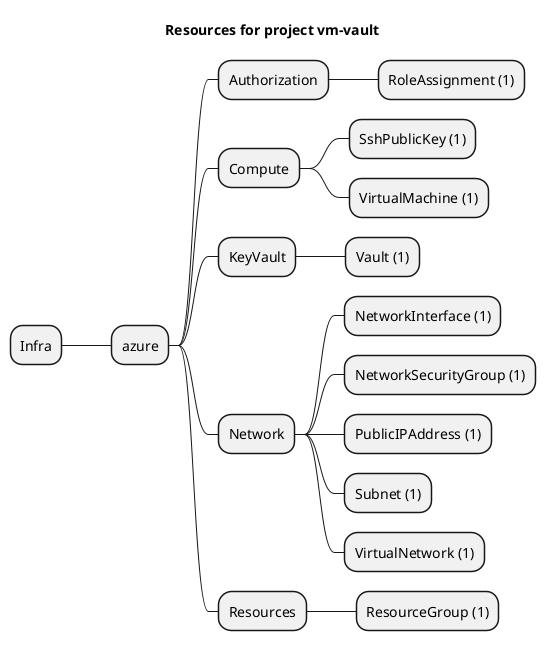@startmindmap
title Resources for project vm-vault
skinparam monochrome true
+ Infra
++ azure
+++ Authorization
++++ RoleAssignment (1)
+++ Compute
++++ SshPublicKey (1)
++++ VirtualMachine (1)
+++ KeyVault
++++ Vault (1)
+++ Network
++++ NetworkInterface (1)
++++ NetworkSecurityGroup (1)
++++ PublicIPAddress (1)
++++ Subnet (1)
++++ VirtualNetwork (1)
+++ Resources
++++ ResourceGroup (1)
@endmindmap
